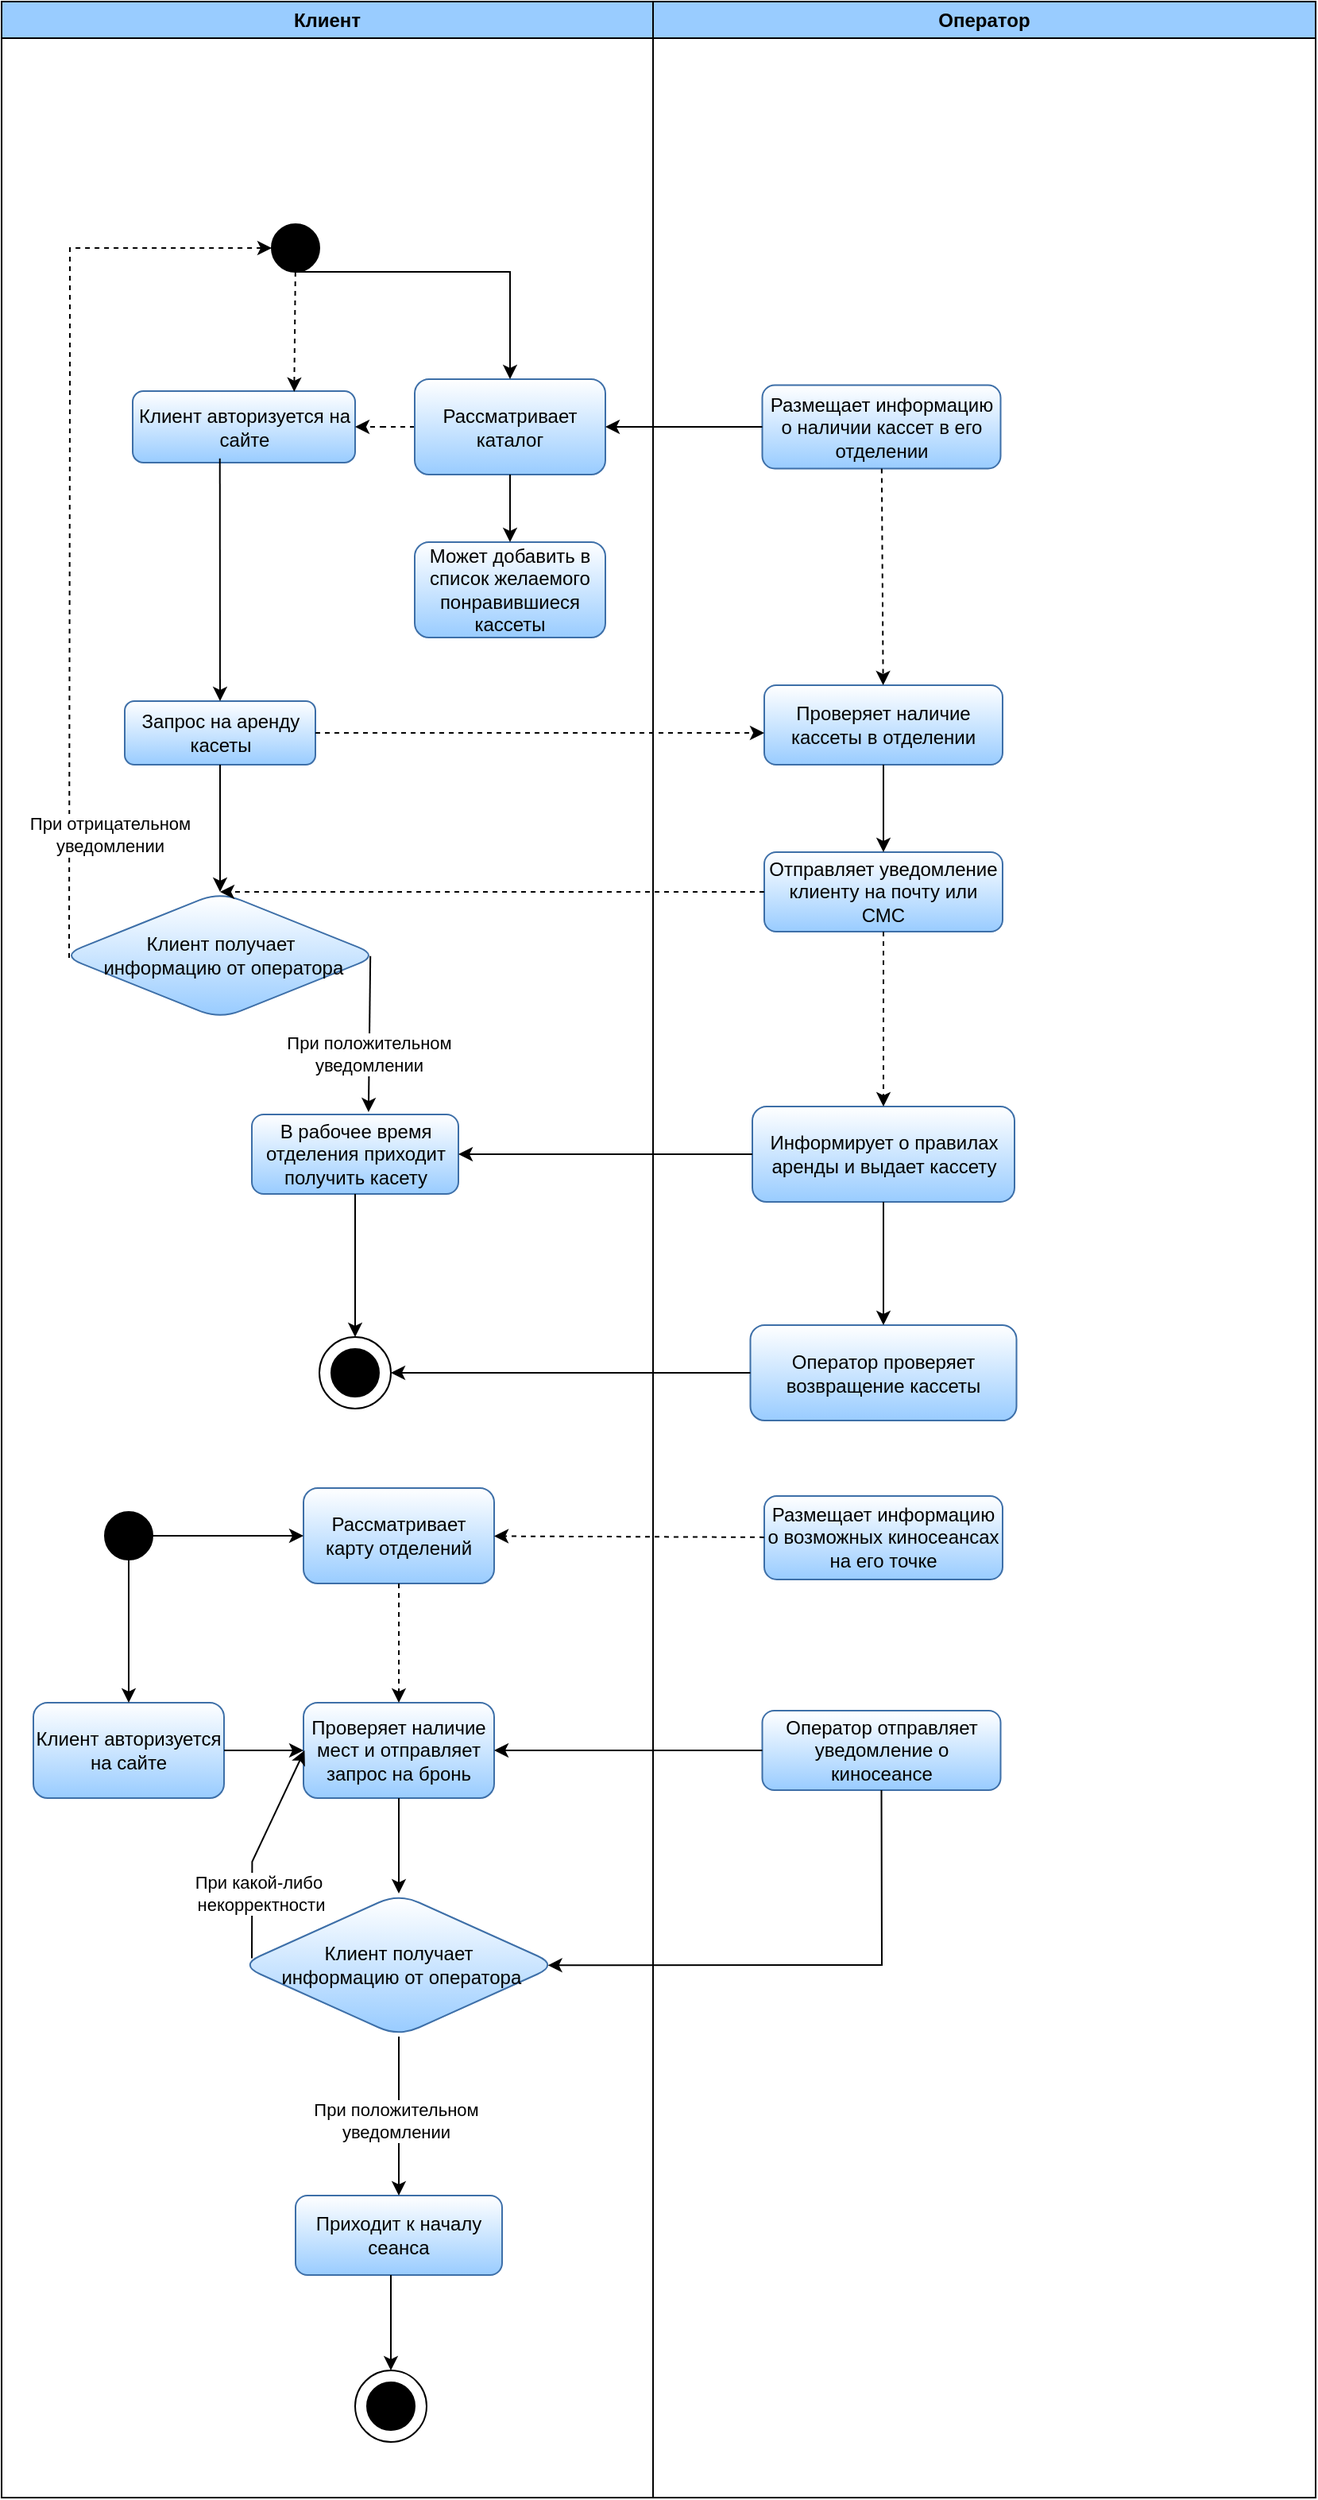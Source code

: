 <mxfile version="24.8.3">
  <diagram id="C5RBs43oDa-KdzZeNtuy" name="Page-1">
    <mxGraphModel dx="5926" dy="2131" grid="1" gridSize="10" guides="1" tooltips="1" connect="1" arrows="1" fold="1" page="1" pageScale="1" pageWidth="827" pageHeight="1169" math="0" shadow="0">
      <root>
        <mxCell id="WIyWlLk6GJQsqaUBKTNV-0" />
        <mxCell id="WIyWlLk6GJQsqaUBKTNV-1" parent="WIyWlLk6GJQsqaUBKTNV-0" />
        <mxCell id="WfSWEBm0lajv--12b-Jp-0" value="Клиент" style="swimlane;whiteSpace=wrap;html=1;swimlaneFillColor=default;fillColor=#99CCFF;" parent="WIyWlLk6GJQsqaUBKTNV-1" vertex="1">
          <mxGeometry width="410" height="1570" as="geometry">
            <mxRectangle width="80" height="30" as="alternateBounds" />
          </mxGeometry>
        </mxCell>
        <mxCell id="WfSWEBm0lajv--12b-Jp-3" value="" style="ellipse;whiteSpace=wrap;html=1;aspect=fixed;fillColor=#000000;" parent="WfSWEBm0lajv--12b-Jp-0" vertex="1">
          <mxGeometry x="170" y="140" width="30" height="30" as="geometry" />
        </mxCell>
        <mxCell id="WfSWEBm0lajv--12b-Jp-36" value="Клиент получает&lt;div&gt;&amp;nbsp;информацию от оператора&lt;/div&gt;" style="rhombus;whiteSpace=wrap;html=1;rounded=1;arcSize=28;strokeColor=#3D6FA8;align=center;verticalAlign=middle;fontFamily=Helvetica;fontSize=12;fontColor=default;fillColor=default;gradientColor=#99CCFF;" parent="WfSWEBm0lajv--12b-Jp-0" vertex="1">
          <mxGeometry x="37.5" y="560" width="200" height="80" as="geometry" />
        </mxCell>
        <mxCell id="WfSWEBm0lajv--12b-Jp-40" value="" style="endArrow=classic;html=1;rounded=0;exitX=0.025;exitY=0.518;exitDx=0;exitDy=0;entryX=0;entryY=0.5;entryDx=0;entryDy=0;dashed=1;exitPerimeter=0;" parent="WfSWEBm0lajv--12b-Jp-0" source="WfSWEBm0lajv--12b-Jp-36" target="WfSWEBm0lajv--12b-Jp-3" edge="1">
          <mxGeometry width="50" height="50" relative="1" as="geometry">
            <mxPoint x="73" y="643" as="sourcePoint" />
            <mxPoint x="27.5" y="370" as="targetPoint" />
            <Array as="points">
              <mxPoint x="43" y="240" />
              <mxPoint x="43" y="155" />
              <mxPoint x="56" y="155" />
            </Array>
          </mxGeometry>
        </mxCell>
        <mxCell id="WfSWEBm0lajv--12b-Jp-41" value="При отрицательном&lt;div&gt;уведомлении&lt;/div&gt;" style="edgeLabel;html=1;align=center;verticalAlign=middle;resizable=0;points=[];" parent="WfSWEBm0lajv--12b-Jp-40" vertex="1" connectable="0">
          <mxGeometry x="0.24" y="-3" relative="1" as="geometry">
            <mxPoint x="22" y="278" as="offset" />
          </mxGeometry>
        </mxCell>
        <mxCell id="WfSWEBm0lajv--12b-Jp-14" value="В рабочее время отделения приходит получить касету" style="rounded=1;whiteSpace=wrap;html=1;strokeColor=#3D6FA8;align=center;verticalAlign=middle;fontFamily=Helvetica;fontSize=12;fontColor=default;fillColor=default;gradientColor=#99CCFF;" parent="WfSWEBm0lajv--12b-Jp-0" vertex="1">
          <mxGeometry x="157.5" y="700" width="130" height="50" as="geometry" />
        </mxCell>
        <mxCell id="WfSWEBm0lajv--12b-Jp-6" value="Запрос на аренду касеты" style="rounded=1;whiteSpace=wrap;html=1;strokeColor=#3D6FA8;align=center;verticalAlign=middle;fontFamily=Helvetica;fontSize=12;fontColor=default;fillColor=default;gradientColor=#99CCFF;" parent="WfSWEBm0lajv--12b-Jp-0" vertex="1">
          <mxGeometry x="77.5" y="440" width="120" height="40" as="geometry" />
        </mxCell>
        <mxCell id="WfSWEBm0lajv--12b-Jp-17" value="" style="endArrow=classic;html=1;rounded=0;exitX=0.5;exitY=1;exitDx=0;exitDy=0;entryX=0.5;entryY=0;entryDx=0;entryDy=0;" parent="WfSWEBm0lajv--12b-Jp-0" source="WfSWEBm0lajv--12b-Jp-14" target="WfSWEBm0lajv--12b-Jp-18" edge="1">
          <mxGeometry width="50" height="50" relative="1" as="geometry">
            <mxPoint x="137.5" y="730" as="sourcePoint" />
            <mxPoint x="437.5" y="660" as="targetPoint" />
          </mxGeometry>
        </mxCell>
        <mxCell id="WfSWEBm0lajv--12b-Jp-23" value="Клиент авторизуется на сайте" style="rounded=1;whiteSpace=wrap;html=1;gradientColor=#99CCFF;strokeColor=#3D6FA8;" parent="WfSWEBm0lajv--12b-Jp-0" vertex="1">
          <mxGeometry x="82.5" y="245" width="140" height="45" as="geometry" />
        </mxCell>
        <mxCell id="eY_ZYzz74NhAmlVTrj_O-0" value="" style="edgeStyle=orthogonalEdgeStyle;rounded=0;orthogonalLoop=1;jettySize=auto;html=1;dashed=1;" parent="WfSWEBm0lajv--12b-Jp-0" source="WfSWEBm0lajv--12b-Jp-24" target="WfSWEBm0lajv--12b-Jp-23" edge="1">
          <mxGeometry relative="1" as="geometry" />
        </mxCell>
        <mxCell id="WfSWEBm0lajv--12b-Jp-24" value="Рассматривает каталог" style="rounded=1;whiteSpace=wrap;html=1;strokeColor=#3D6FA8;align=center;verticalAlign=middle;fontFamily=Helvetica;fontSize=12;fontColor=default;fillColor=default;gradientColor=#99CCFF;" parent="WfSWEBm0lajv--12b-Jp-0" vertex="1">
          <mxGeometry x="260" y="237.5" width="120" height="60" as="geometry" />
        </mxCell>
        <mxCell id="WfSWEBm0lajv--12b-Jp-26" value="" style="endArrow=classic;html=1;rounded=0;exitX=0.392;exitY=0.943;exitDx=0;exitDy=0;entryX=0.5;entryY=0;entryDx=0;entryDy=0;exitPerimeter=0;" parent="WfSWEBm0lajv--12b-Jp-0" source="WfSWEBm0lajv--12b-Jp-23" target="WfSWEBm0lajv--12b-Jp-6" edge="1">
          <mxGeometry width="50" height="50" relative="1" as="geometry">
            <mxPoint x="367.5" y="640" as="sourcePoint" />
            <mxPoint x="417.5" y="590" as="targetPoint" />
          </mxGeometry>
        </mxCell>
        <mxCell id="WfSWEBm0lajv--12b-Jp-44" value="" style="group" parent="WfSWEBm0lajv--12b-Jp-0" vertex="1" connectable="0">
          <mxGeometry x="200" y="840" width="45" height="45" as="geometry" />
        </mxCell>
        <mxCell id="WfSWEBm0lajv--12b-Jp-16" value="" style="ellipse;whiteSpace=wrap;html=1;aspect=fixed;fillColor=#000000;" parent="WfSWEBm0lajv--12b-Jp-44" vertex="1">
          <mxGeometry x="7.5" y="7.5" width="30" height="30" as="geometry" />
        </mxCell>
        <mxCell id="WfSWEBm0lajv--12b-Jp-18" value="" style="ellipse;whiteSpace=wrap;html=1;fillColor=none;" parent="WfSWEBm0lajv--12b-Jp-44" vertex="1">
          <mxGeometry width="45" height="45" as="geometry" />
        </mxCell>
        <mxCell id="WfSWEBm0lajv--12b-Jp-4" value="" style="endArrow=classic;html=1;rounded=0;dashed=1;entryX=0.726;entryY=0.01;entryDx=0;entryDy=0;entryPerimeter=0;" parent="WfSWEBm0lajv--12b-Jp-0" source="WfSWEBm0lajv--12b-Jp-3" target="WfSWEBm0lajv--12b-Jp-23" edge="1">
          <mxGeometry width="50" height="50" relative="1" as="geometry">
            <mxPoint x="102.5" y="410" as="sourcePoint" />
            <mxPoint x="137.5" y="235" as="targetPoint" />
          </mxGeometry>
        </mxCell>
        <mxCell id="WfSWEBm0lajv--12b-Jp-25" value="" style="endArrow=classic;html=1;rounded=0;exitX=0.5;exitY=1;exitDx=0;exitDy=0;entryX=0.5;entryY=0;entryDx=0;entryDy=0;" parent="WfSWEBm0lajv--12b-Jp-0" source="WfSWEBm0lajv--12b-Jp-3" target="WfSWEBm0lajv--12b-Jp-24" edge="1">
          <mxGeometry width="50" height="50" relative="1" as="geometry">
            <mxPoint x="367.5" y="640" as="sourcePoint" />
            <mxPoint x="417.5" y="590" as="targetPoint" />
            <Array as="points">
              <mxPoint x="320" y="170" />
              <mxPoint x="320" y="210" />
            </Array>
          </mxGeometry>
        </mxCell>
        <mxCell id="WfSWEBm0lajv--12b-Jp-11" value="" style="endArrow=classic;html=1;rounded=0;exitX=0.5;exitY=1;exitDx=0;exitDy=0;entryX=0.5;entryY=0;entryDx=0;entryDy=0;" parent="WfSWEBm0lajv--12b-Jp-0" source="WfSWEBm0lajv--12b-Jp-6" target="WfSWEBm0lajv--12b-Jp-36" edge="1">
          <mxGeometry width="50" height="50" relative="1" as="geometry">
            <mxPoint x="122.5" y="480" as="sourcePoint" />
            <mxPoint x="137.5" y="540" as="targetPoint" />
          </mxGeometry>
        </mxCell>
        <mxCell id="WfSWEBm0lajv--12b-Jp-15" value="" style="endArrow=classic;html=1;rounded=0;entryX=0.565;entryY=-0.029;entryDx=0;entryDy=0;exitX=0.973;exitY=0.504;exitDx=0;exitDy=0;exitPerimeter=0;entryPerimeter=0;" parent="WfSWEBm0lajv--12b-Jp-0" source="WfSWEBm0lajv--12b-Jp-36" target="WfSWEBm0lajv--12b-Jp-14" edge="1">
          <mxGeometry width="50" height="50" relative="1" as="geometry">
            <mxPoint x="137.5" y="590" as="sourcePoint" />
            <mxPoint x="137.5" y="680" as="targetPoint" />
          </mxGeometry>
        </mxCell>
        <mxCell id="WfSWEBm0lajv--12b-Jp-38" value="При положительном&lt;div&gt;уведомлении&lt;/div&gt;" style="edgeLabel;html=1;align=center;verticalAlign=middle;resizable=0;points=[];" parent="WfSWEBm0lajv--12b-Jp-15" vertex="1" connectable="0">
          <mxGeometry x="0.24" y="-3" relative="1" as="geometry">
            <mxPoint x="2" as="offset" />
          </mxGeometry>
        </mxCell>
        <mxCell id="eY_ZYzz74NhAmlVTrj_O-4" value="" style="ellipse;whiteSpace=wrap;html=1;aspect=fixed;fillColor=#000000;" parent="WfSWEBm0lajv--12b-Jp-0" vertex="1">
          <mxGeometry x="65" y="950" width="30" height="30" as="geometry" />
        </mxCell>
        <mxCell id="eY_ZYzz74NhAmlVTrj_O-5" value="Может добавить в список желаемого понравившиеся кассеты" style="rounded=1;whiteSpace=wrap;html=1;strokeColor=#3D6FA8;align=center;verticalAlign=middle;fontFamily=Helvetica;fontSize=12;fontColor=default;fillColor=default;gradientColor=#99CCFF;" parent="WfSWEBm0lajv--12b-Jp-0" vertex="1">
          <mxGeometry x="260" y="340" width="120" height="60" as="geometry" />
        </mxCell>
        <mxCell id="eY_ZYzz74NhAmlVTrj_O-6" value="" style="endArrow=classic;html=1;rounded=0;exitX=0.5;exitY=1;exitDx=0;exitDy=0;entryX=0.5;entryY=0;entryDx=0;entryDy=0;" parent="WfSWEBm0lajv--12b-Jp-0" source="WfSWEBm0lajv--12b-Jp-24" target="eY_ZYzz74NhAmlVTrj_O-5" edge="1">
          <mxGeometry width="50" height="50" relative="1" as="geometry">
            <mxPoint x="300" y="640" as="sourcePoint" />
            <mxPoint x="350" y="590" as="targetPoint" />
          </mxGeometry>
        </mxCell>
        <mxCell id="eY_ZYzz74NhAmlVTrj_O-7" value="Рассматривает карту отделений" style="rounded=1;whiteSpace=wrap;html=1;strokeColor=#3D6FA8;align=center;verticalAlign=middle;fontFamily=Helvetica;fontSize=12;fontColor=default;fillColor=default;gradientColor=#99CCFF;" parent="WfSWEBm0lajv--12b-Jp-0" vertex="1">
          <mxGeometry x="190" y="935" width="120" height="60" as="geometry" />
        </mxCell>
        <mxCell id="eY_ZYzz74NhAmlVTrj_O-8" value="" style="endArrow=classic;html=1;rounded=0;exitX=1;exitY=0.5;exitDx=0;exitDy=0;" parent="WfSWEBm0lajv--12b-Jp-0" source="eY_ZYzz74NhAmlVTrj_O-4" target="eY_ZYzz74NhAmlVTrj_O-7" edge="1">
          <mxGeometry width="50" height="50" relative="1" as="geometry">
            <mxPoint x="300" y="1130" as="sourcePoint" />
            <mxPoint x="350" y="1080" as="targetPoint" />
          </mxGeometry>
        </mxCell>
        <mxCell id="eY_ZYzz74NhAmlVTrj_O-9" value="Клиент авторизуется на сайте" style="rounded=1;whiteSpace=wrap;html=1;strokeColor=#3D6FA8;align=center;verticalAlign=middle;fontFamily=Helvetica;fontSize=12;fontColor=default;fillColor=default;gradientColor=#99CCFF;" parent="WfSWEBm0lajv--12b-Jp-0" vertex="1">
          <mxGeometry x="20" y="1070" width="120" height="60" as="geometry" />
        </mxCell>
        <mxCell id="eY_ZYzz74NhAmlVTrj_O-10" value="" style="endArrow=classic;html=1;rounded=0;exitX=0.5;exitY=1;exitDx=0;exitDy=0;entryX=0.5;entryY=0;entryDx=0;entryDy=0;" parent="WfSWEBm0lajv--12b-Jp-0" source="eY_ZYzz74NhAmlVTrj_O-4" target="eY_ZYzz74NhAmlVTrj_O-9" edge="1">
          <mxGeometry width="50" height="50" relative="1" as="geometry">
            <mxPoint x="300" y="1130" as="sourcePoint" />
            <mxPoint x="350" y="1080" as="targetPoint" />
          </mxGeometry>
        </mxCell>
        <mxCell id="eY_ZYzz74NhAmlVTrj_O-12" value="Проверяет наличие мест и отправляет запрос на бронь" style="rounded=1;whiteSpace=wrap;html=1;strokeColor=#3D6FA8;align=center;verticalAlign=middle;fontFamily=Helvetica;fontSize=12;fontColor=default;fillColor=default;gradientColor=#99CCFF;" parent="WfSWEBm0lajv--12b-Jp-0" vertex="1">
          <mxGeometry x="190" y="1070" width="120" height="60" as="geometry" />
        </mxCell>
        <mxCell id="eY_ZYzz74NhAmlVTrj_O-13" value="" style="endArrow=classic;html=1;rounded=0;" parent="WfSWEBm0lajv--12b-Jp-0" source="eY_ZYzz74NhAmlVTrj_O-9" target="eY_ZYzz74NhAmlVTrj_O-12" edge="1">
          <mxGeometry width="50" height="50" relative="1" as="geometry">
            <mxPoint x="300" y="1230" as="sourcePoint" />
            <mxPoint x="350" y="1180" as="targetPoint" />
          </mxGeometry>
        </mxCell>
        <mxCell id="eY_ZYzz74NhAmlVTrj_O-14" value="" style="endArrow=classic;html=1;rounded=0;exitX=0.5;exitY=1;exitDx=0;exitDy=0;dashed=1;" parent="WfSWEBm0lajv--12b-Jp-0" source="eY_ZYzz74NhAmlVTrj_O-7" target="eY_ZYzz74NhAmlVTrj_O-12" edge="1">
          <mxGeometry width="50" height="50" relative="1" as="geometry">
            <mxPoint x="300" y="1230" as="sourcePoint" />
            <mxPoint x="350" y="1180" as="targetPoint" />
          </mxGeometry>
        </mxCell>
        <mxCell id="eY_ZYzz74NhAmlVTrj_O-68" value="Клиент получает&lt;div&gt;&amp;nbsp;информацию от оператора&lt;/div&gt;" style="rhombus;whiteSpace=wrap;html=1;rounded=1;arcSize=28;strokeColor=#3D6FA8;align=center;verticalAlign=middle;fontFamily=Helvetica;fontSize=12;fontColor=default;fillColor=default;gradientColor=#99CCFF;" parent="WfSWEBm0lajv--12b-Jp-0" vertex="1">
          <mxGeometry x="150" y="1190" width="200" height="90" as="geometry" />
        </mxCell>
        <mxCell id="eY_ZYzz74NhAmlVTrj_O-69" value="Приходит к началу сеанса" style="rounded=1;whiteSpace=wrap;html=1;strokeColor=#3D6FA8;align=center;verticalAlign=middle;fontFamily=Helvetica;fontSize=12;fontColor=default;fillColor=default;gradientColor=#99CCFF;" parent="WfSWEBm0lajv--12b-Jp-0" vertex="1">
          <mxGeometry x="185" y="1380" width="130" height="50" as="geometry" />
        </mxCell>
        <mxCell id="eY_ZYzz74NhAmlVTrj_O-83" value="" style="endArrow=classic;html=1;rounded=0;exitX=0.5;exitY=1;exitDx=0;exitDy=0;" parent="WfSWEBm0lajv--12b-Jp-0" source="eY_ZYzz74NhAmlVTrj_O-12" target="eY_ZYzz74NhAmlVTrj_O-68" edge="1">
          <mxGeometry width="50" height="50" relative="1" as="geometry">
            <mxPoint x="290" y="1360" as="sourcePoint" />
            <mxPoint x="340" y="1310" as="targetPoint" />
          </mxGeometry>
        </mxCell>
        <mxCell id="eY_ZYzz74NhAmlVTrj_O-85" value="" style="endArrow=classic;html=1;rounded=0;" parent="WfSWEBm0lajv--12b-Jp-0" source="eY_ZYzz74NhAmlVTrj_O-68" target="eY_ZYzz74NhAmlVTrj_O-69" edge="1">
          <mxGeometry width="50" height="50" relative="1" as="geometry">
            <mxPoint x="240" y="1290" as="sourcePoint" />
            <mxPoint x="249" y="1366" as="targetPoint" />
          </mxGeometry>
        </mxCell>
        <mxCell id="eY_ZYzz74NhAmlVTrj_O-86" value="При положительном&lt;div&gt;уведомлении&lt;/div&gt;" style="edgeLabel;html=1;align=center;verticalAlign=middle;resizable=0;points=[];" parent="eY_ZYzz74NhAmlVTrj_O-85" vertex="1" connectable="0">
          <mxGeometry x="0.24" y="-3" relative="1" as="geometry">
            <mxPoint x="1" y="-9" as="offset" />
          </mxGeometry>
        </mxCell>
        <mxCell id="eY_ZYzz74NhAmlVTrj_O-87" value="" style="endArrow=classic;html=1;rounded=0;entryX=0;entryY=0.5;entryDx=0;entryDy=0;exitX=0.034;exitY=0.51;exitDx=0;exitDy=0;exitPerimeter=0;" parent="WfSWEBm0lajv--12b-Jp-0" edge="1">
          <mxGeometry width="50" height="50" relative="1" as="geometry">
            <mxPoint x="157.5" y="1230.8" as="sourcePoint" />
            <mxPoint x="190.7" y="1100.0" as="targetPoint" />
            <Array as="points">
              <mxPoint x="157.7" y="1170" />
            </Array>
          </mxGeometry>
        </mxCell>
        <mxCell id="eY_ZYzz74NhAmlVTrj_O-88" value="При какой-либо&amp;nbsp;&lt;div&gt;некорректности&lt;/div&gt;" style="edgeLabel;html=1;align=center;verticalAlign=middle;resizable=0;points=[];" parent="eY_ZYzz74NhAmlVTrj_O-87" vertex="1" connectable="0">
          <mxGeometry x="0.24" y="-3" relative="1" as="geometry">
            <mxPoint x="-8" y="41" as="offset" />
          </mxGeometry>
        </mxCell>
        <mxCell id="eY_ZYzz74NhAmlVTrj_O-89" value="" style="endArrow=classic;html=1;rounded=0;entryX=0.5;entryY=0;entryDx=0;entryDy=0;" parent="WfSWEBm0lajv--12b-Jp-0" target="eY_ZYzz74NhAmlVTrj_O-92" edge="1">
          <mxGeometry width="50" height="50" relative="1" as="geometry">
            <mxPoint x="245" y="1430" as="sourcePoint" />
            <mxPoint x="460" y="1310" as="targetPoint" />
          </mxGeometry>
        </mxCell>
        <mxCell id="eY_ZYzz74NhAmlVTrj_O-90" value="" style="group" parent="WfSWEBm0lajv--12b-Jp-0" vertex="1" connectable="0">
          <mxGeometry x="222.5" y="1490" width="45" height="45" as="geometry" />
        </mxCell>
        <mxCell id="eY_ZYzz74NhAmlVTrj_O-91" value="" style="ellipse;whiteSpace=wrap;html=1;aspect=fixed;fillColor=#000000;" parent="eY_ZYzz74NhAmlVTrj_O-90" vertex="1">
          <mxGeometry x="7.5" y="7.5" width="30" height="30" as="geometry" />
        </mxCell>
        <mxCell id="eY_ZYzz74NhAmlVTrj_O-92" value="" style="ellipse;whiteSpace=wrap;html=1;fillColor=none;" parent="eY_ZYzz74NhAmlVTrj_O-90" vertex="1">
          <mxGeometry width="45" height="45" as="geometry" />
        </mxCell>
        <mxCell id="WfSWEBm0lajv--12b-Jp-1" value="Оператор" style="swimlane;whiteSpace=wrap;html=1;swimlaneFillColor=default;fillColor=#99CCFF;" parent="WIyWlLk6GJQsqaUBKTNV-1" vertex="1">
          <mxGeometry x="410" width="417" height="1570" as="geometry">
            <mxRectangle x="410" width="90" height="30" as="alternateBounds" />
          </mxGeometry>
        </mxCell>
        <mxCell id="WfSWEBm0lajv--12b-Jp-8" value="Проверяет наличие кассеты в отделении" style="rounded=1;whiteSpace=wrap;html=1;strokeColor=#3D6FA8;align=center;verticalAlign=middle;fontFamily=Helvetica;fontSize=12;fontColor=default;fillColor=default;gradientColor=#99CCFF;" parent="WfSWEBm0lajv--12b-Jp-1" vertex="1">
          <mxGeometry x="70" y="430" width="150" height="50" as="geometry" />
        </mxCell>
        <mxCell id="WfSWEBm0lajv--12b-Jp-21" value="Отправляет уведомление клиенту на почту или СМС" style="rounded=1;whiteSpace=wrap;html=1;strokeColor=#3D6FA8;align=center;verticalAlign=middle;fontFamily=Helvetica;fontSize=12;fontColor=default;fillColor=default;gradientColor=#99CCFF;" parent="WfSWEBm0lajv--12b-Jp-1" vertex="1">
          <mxGeometry x="70" y="535" width="150" height="50" as="geometry" />
        </mxCell>
        <mxCell id="WfSWEBm0lajv--12b-Jp-30" value="Размещает информацию о наличии кассет в его отделении" style="rounded=1;whiteSpace=wrap;html=1;strokeColor=#3D6FA8;align=center;verticalAlign=middle;fontFamily=Helvetica;fontSize=12;fontColor=default;fillColor=default;gradientColor=#99CCFF;" parent="WfSWEBm0lajv--12b-Jp-1" vertex="1">
          <mxGeometry x="68.75" y="241.25" width="150" height="52.5" as="geometry" />
        </mxCell>
        <mxCell id="WfSWEBm0lajv--12b-Jp-32" value="Информирует о правилах аренды и выдает кассету" style="rounded=1;whiteSpace=wrap;html=1;strokeColor=#3D6FA8;align=center;verticalAlign=middle;fontFamily=Helvetica;fontSize=12;fontColor=default;fillColor=default;gradientColor=#99CCFF;" parent="WfSWEBm0lajv--12b-Jp-1" vertex="1">
          <mxGeometry x="62.5" y="695" width="165" height="60" as="geometry" />
        </mxCell>
        <mxCell id="WfSWEBm0lajv--12b-Jp-35" value="" style="endArrow=classic;html=1;rounded=0;exitX=0.5;exitY=1;exitDx=0;exitDy=0;entryX=0.5;entryY=0;entryDx=0;entryDy=0;dashed=1;" parent="WfSWEBm0lajv--12b-Jp-1" source="WfSWEBm0lajv--12b-Jp-21" target="WfSWEBm0lajv--12b-Jp-32" edge="1">
          <mxGeometry width="50" height="50" relative="1" as="geometry">
            <mxPoint y="620" as="sourcePoint" />
            <mxPoint x="50" y="570" as="targetPoint" />
          </mxGeometry>
        </mxCell>
        <mxCell id="WfSWEBm0lajv--12b-Jp-22" value="" style="edgeStyle=orthogonalEdgeStyle;rounded=0;orthogonalLoop=1;jettySize=auto;html=1;" parent="WfSWEBm0lajv--12b-Jp-1" source="WfSWEBm0lajv--12b-Jp-8" target="WfSWEBm0lajv--12b-Jp-21" edge="1">
          <mxGeometry relative="1" as="geometry" />
        </mxCell>
        <mxCell id="WfSWEBm0lajv--12b-Jp-34" value="" style="endArrow=classic;html=1;rounded=0;dashed=1;" parent="WfSWEBm0lajv--12b-Jp-1" source="WfSWEBm0lajv--12b-Jp-30" target="WfSWEBm0lajv--12b-Jp-8" edge="1">
          <mxGeometry width="50" height="50" relative="1" as="geometry">
            <mxPoint y="620" as="sourcePoint" />
            <mxPoint x="50" y="570" as="targetPoint" />
          </mxGeometry>
        </mxCell>
        <mxCell id="eY_ZYzz74NhAmlVTrj_O-1" value="Оператор проверяет возвращение кассеты" style="rounded=1;whiteSpace=wrap;html=1;strokeColor=#3D6FA8;align=center;verticalAlign=middle;fontFamily=Helvetica;fontSize=12;fontColor=default;fillColor=default;gradientColor=#99CCFF;" parent="WfSWEBm0lajv--12b-Jp-1" vertex="1">
          <mxGeometry x="61.25" y="832.5" width="167.5" height="60" as="geometry" />
        </mxCell>
        <mxCell id="eY_ZYzz74NhAmlVTrj_O-2" value="" style="endArrow=classic;html=1;rounded=0;exitX=0.5;exitY=1;exitDx=0;exitDy=0;" parent="WfSWEBm0lajv--12b-Jp-1" source="WfSWEBm0lajv--12b-Jp-32" target="eY_ZYzz74NhAmlVTrj_O-1" edge="1">
          <mxGeometry width="50" height="50" relative="1" as="geometry">
            <mxPoint x="183" y="780" as="sourcePoint" />
            <mxPoint x="30" y="780" as="targetPoint" />
          </mxGeometry>
        </mxCell>
        <mxCell id="eY_ZYzz74NhAmlVTrj_O-15" value="Оператор отправляет уведомление о киносеансе" style="rounded=1;whiteSpace=wrap;html=1;strokeColor=#3D6FA8;align=center;verticalAlign=middle;fontFamily=Helvetica;fontSize=12;fontColor=default;fillColor=default;gradientColor=#99CCFF;" parent="WfSWEBm0lajv--12b-Jp-1" vertex="1">
          <mxGeometry x="68.75" y="1075" width="150" height="50" as="geometry" />
        </mxCell>
        <mxCell id="eY_ZYzz74NhAmlVTrj_O-17" value="Размещает информацию о возможных киносеансах на его точке" style="rounded=1;whiteSpace=wrap;html=1;strokeColor=#3D6FA8;align=center;verticalAlign=middle;fontFamily=Helvetica;fontSize=12;fontColor=default;fillColor=default;gradientColor=#99CCFF;" parent="WfSWEBm0lajv--12b-Jp-1" vertex="1">
          <mxGeometry x="70" y="940" width="150" height="52.5" as="geometry" />
        </mxCell>
        <mxCell id="WfSWEBm0lajv--12b-Jp-13" value="" style="endArrow=classic;html=1;rounded=0;dashed=1;exitX=0;exitY=0.5;exitDx=0;exitDy=0;entryX=0.5;entryY=0;entryDx=0;entryDy=0;" parent="WIyWlLk6GJQsqaUBKTNV-1" source="WfSWEBm0lajv--12b-Jp-21" target="WfSWEBm0lajv--12b-Jp-36" edge="1">
          <mxGeometry width="50" height="50" relative="1" as="geometry">
            <mxPoint x="450" y="530" as="sourcePoint" />
            <mxPoint x="140" y="560" as="targetPoint" />
            <Array as="points">
              <mxPoint x="440" y="560" />
            </Array>
          </mxGeometry>
        </mxCell>
        <mxCell id="WfSWEBm0lajv--12b-Jp-33" value="" style="endArrow=classic;html=1;rounded=0;exitX=0;exitY=0.5;exitDx=0;exitDy=0;entryX=1;entryY=0.5;entryDx=0;entryDy=0;" parent="WIyWlLk6GJQsqaUBKTNV-1" source="WfSWEBm0lajv--12b-Jp-32" target="WfSWEBm0lajv--12b-Jp-14" edge="1">
          <mxGeometry width="50" height="50" relative="1" as="geometry">
            <mxPoint x="410" y="620" as="sourcePoint" />
            <mxPoint x="460" y="570" as="targetPoint" />
          </mxGeometry>
        </mxCell>
        <mxCell id="WfSWEBm0lajv--12b-Jp-7" value="" style="endArrow=classic;html=1;rounded=0;exitX=1;exitY=0.5;exitDx=0;exitDy=0;dashed=1;" parent="WIyWlLk6GJQsqaUBKTNV-1" source="WfSWEBm0lajv--12b-Jp-6" edge="1">
          <mxGeometry width="50" height="50" relative="1" as="geometry">
            <mxPoint x="260" y="410" as="sourcePoint" />
            <mxPoint x="480" y="460" as="targetPoint" />
          </mxGeometry>
        </mxCell>
        <mxCell id="WfSWEBm0lajv--12b-Jp-31" value="" style="endArrow=classic;html=1;rounded=0;exitX=0;exitY=0.5;exitDx=0;exitDy=0;entryX=1;entryY=0.5;entryDx=0;entryDy=0;" parent="WIyWlLk6GJQsqaUBKTNV-1" source="WfSWEBm0lajv--12b-Jp-30" target="WfSWEBm0lajv--12b-Jp-24" edge="1">
          <mxGeometry width="50" height="50" relative="1" as="geometry">
            <mxPoint x="410" y="620" as="sourcePoint" />
            <mxPoint x="460" y="570" as="targetPoint" />
          </mxGeometry>
        </mxCell>
        <mxCell id="eY_ZYzz74NhAmlVTrj_O-3" value="" style="endArrow=classic;html=1;rounded=0;exitX=0;exitY=0.5;exitDx=0;exitDy=0;" parent="WIyWlLk6GJQsqaUBKTNV-1" source="eY_ZYzz74NhAmlVTrj_O-1" target="WfSWEBm0lajv--12b-Jp-18" edge="1">
          <mxGeometry width="50" height="50" relative="1" as="geometry">
            <mxPoint x="360" y="900" as="sourcePoint" />
            <mxPoint x="361" y="978" as="targetPoint" />
          </mxGeometry>
        </mxCell>
        <mxCell id="eY_ZYzz74NhAmlVTrj_O-31" value="" style="endArrow=classic;html=1;rounded=0;dashed=1;" parent="WIyWlLk6GJQsqaUBKTNV-1" source="eY_ZYzz74NhAmlVTrj_O-17" target="eY_ZYzz74NhAmlVTrj_O-7" edge="1">
          <mxGeometry width="50" height="50" relative="1" as="geometry">
            <mxPoint x="260" y="1005" as="sourcePoint" />
            <mxPoint x="260" y="1080" as="targetPoint" />
          </mxGeometry>
        </mxCell>
        <mxCell id="eY_ZYzz74NhAmlVTrj_O-70" value="" style="endArrow=classic;html=1;rounded=0;exitX=0;exitY=0.5;exitDx=0;exitDy=0;entryX=1;entryY=0.5;entryDx=0;entryDy=0;" parent="WIyWlLk6GJQsqaUBKTNV-1" source="eY_ZYzz74NhAmlVTrj_O-15" target="eY_ZYzz74NhAmlVTrj_O-12" edge="1">
          <mxGeometry width="50" height="50" relative="1" as="geometry">
            <mxPoint x="290" y="1360" as="sourcePoint" />
            <mxPoint x="340" y="1310" as="targetPoint" />
          </mxGeometry>
        </mxCell>
        <mxCell id="eY_ZYzz74NhAmlVTrj_O-84" value="" style="endArrow=classic;html=1;rounded=0;exitX=0.5;exitY=1;exitDx=0;exitDy=0;entryX=0.969;entryY=0.502;entryDx=0;entryDy=0;entryPerimeter=0;" parent="WIyWlLk6GJQsqaUBKTNV-1" source="eY_ZYzz74NhAmlVTrj_O-15" target="eY_ZYzz74NhAmlVTrj_O-68" edge="1">
          <mxGeometry width="50" height="50" relative="1" as="geometry">
            <mxPoint x="290" y="1360" as="sourcePoint" />
            <mxPoint x="340" y="1310" as="targetPoint" />
            <Array as="points">
              <mxPoint x="554" y="1235" />
            </Array>
          </mxGeometry>
        </mxCell>
      </root>
    </mxGraphModel>
  </diagram>
</mxfile>
